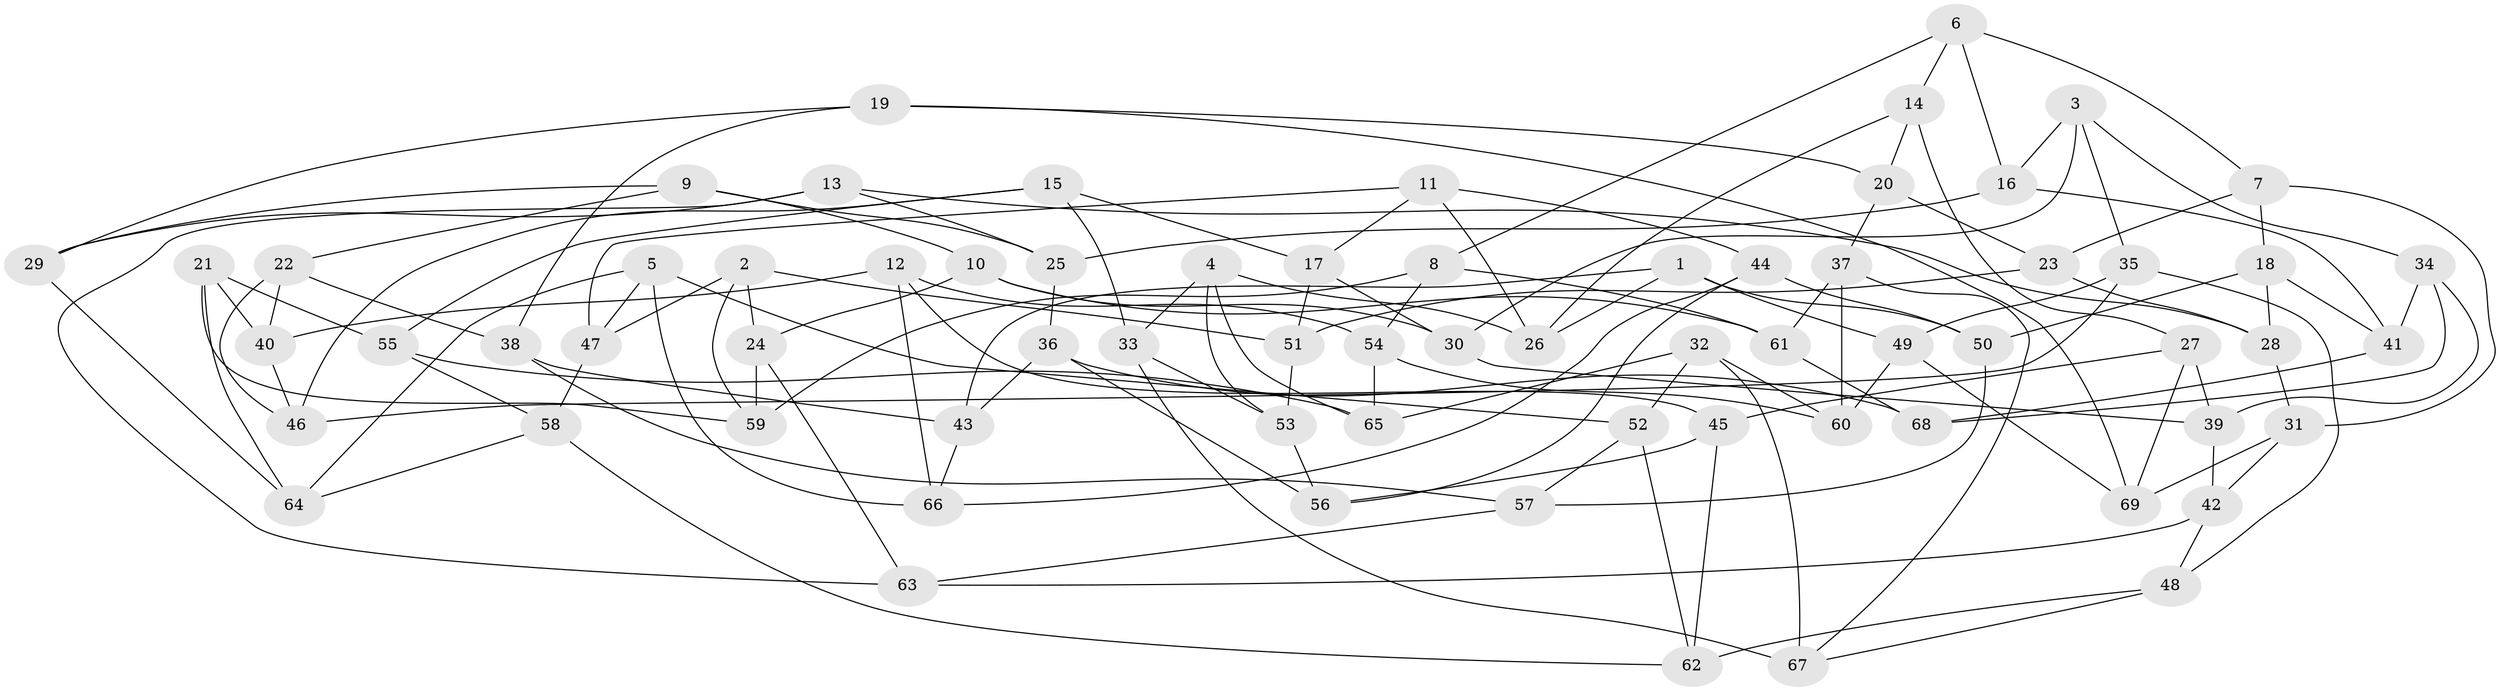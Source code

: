 // Generated by graph-tools (version 1.1) at 2025/56/03/09/25 04:56:38]
// undirected, 69 vertices, 138 edges
graph export_dot {
graph [start="1"]
  node [color=gray90,style=filled];
  1;
  2;
  3;
  4;
  5;
  6;
  7;
  8;
  9;
  10;
  11;
  12;
  13;
  14;
  15;
  16;
  17;
  18;
  19;
  20;
  21;
  22;
  23;
  24;
  25;
  26;
  27;
  28;
  29;
  30;
  31;
  32;
  33;
  34;
  35;
  36;
  37;
  38;
  39;
  40;
  41;
  42;
  43;
  44;
  45;
  46;
  47;
  48;
  49;
  50;
  51;
  52;
  53;
  54;
  55;
  56;
  57;
  58;
  59;
  60;
  61;
  62;
  63;
  64;
  65;
  66;
  67;
  68;
  69;
  1 -- 26;
  1 -- 43;
  1 -- 49;
  1 -- 50;
  2 -- 51;
  2 -- 59;
  2 -- 24;
  2 -- 47;
  3 -- 30;
  3 -- 34;
  3 -- 16;
  3 -- 35;
  4 -- 65;
  4 -- 26;
  4 -- 33;
  4 -- 53;
  5 -- 64;
  5 -- 47;
  5 -- 52;
  5 -- 66;
  6 -- 14;
  6 -- 8;
  6 -- 16;
  6 -- 7;
  7 -- 18;
  7 -- 23;
  7 -- 31;
  8 -- 54;
  8 -- 59;
  8 -- 61;
  9 -- 29;
  9 -- 22;
  9 -- 10;
  9 -- 25;
  10 -- 61;
  10 -- 30;
  10 -- 24;
  11 -- 26;
  11 -- 17;
  11 -- 47;
  11 -- 44;
  12 -- 66;
  12 -- 40;
  12 -- 54;
  12 -- 45;
  13 -- 25;
  13 -- 29;
  13 -- 28;
  13 -- 63;
  14 -- 27;
  14 -- 20;
  14 -- 26;
  15 -- 46;
  15 -- 17;
  15 -- 55;
  15 -- 33;
  16 -- 25;
  16 -- 41;
  17 -- 51;
  17 -- 30;
  18 -- 28;
  18 -- 41;
  18 -- 50;
  19 -- 20;
  19 -- 29;
  19 -- 69;
  19 -- 38;
  20 -- 23;
  20 -- 37;
  21 -- 55;
  21 -- 40;
  21 -- 59;
  21 -- 64;
  22 -- 40;
  22 -- 38;
  22 -- 46;
  23 -- 51;
  23 -- 28;
  24 -- 59;
  24 -- 63;
  25 -- 36;
  27 -- 45;
  27 -- 39;
  27 -- 69;
  28 -- 31;
  29 -- 64;
  30 -- 39;
  31 -- 69;
  31 -- 42;
  32 -- 60;
  32 -- 52;
  32 -- 65;
  32 -- 67;
  33 -- 67;
  33 -- 53;
  34 -- 68;
  34 -- 39;
  34 -- 41;
  35 -- 46;
  35 -- 48;
  35 -- 49;
  36 -- 43;
  36 -- 68;
  36 -- 56;
  37 -- 67;
  37 -- 61;
  37 -- 60;
  38 -- 43;
  38 -- 57;
  39 -- 42;
  40 -- 46;
  41 -- 68;
  42 -- 63;
  42 -- 48;
  43 -- 66;
  44 -- 56;
  44 -- 66;
  44 -- 50;
  45 -- 56;
  45 -- 62;
  47 -- 58;
  48 -- 67;
  48 -- 62;
  49 -- 60;
  49 -- 69;
  50 -- 57;
  51 -- 53;
  52 -- 62;
  52 -- 57;
  53 -- 56;
  54 -- 60;
  54 -- 65;
  55 -- 65;
  55 -- 58;
  57 -- 63;
  58 -- 62;
  58 -- 64;
  61 -- 68;
}
